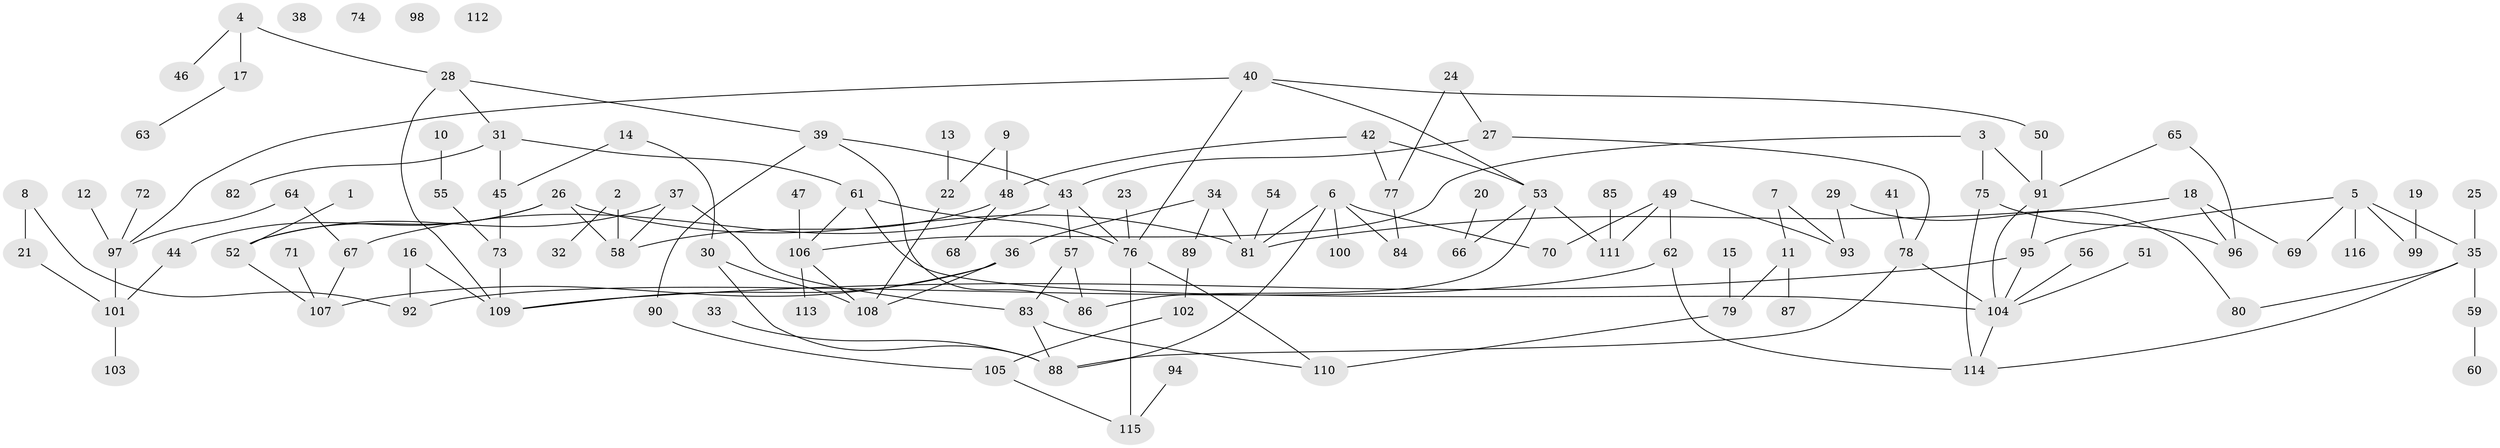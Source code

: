 // Generated by graph-tools (version 1.1) at 2025/49/03/09/25 03:49:09]
// undirected, 116 vertices, 149 edges
graph export_dot {
graph [start="1"]
  node [color=gray90,style=filled];
  1;
  2;
  3;
  4;
  5;
  6;
  7;
  8;
  9;
  10;
  11;
  12;
  13;
  14;
  15;
  16;
  17;
  18;
  19;
  20;
  21;
  22;
  23;
  24;
  25;
  26;
  27;
  28;
  29;
  30;
  31;
  32;
  33;
  34;
  35;
  36;
  37;
  38;
  39;
  40;
  41;
  42;
  43;
  44;
  45;
  46;
  47;
  48;
  49;
  50;
  51;
  52;
  53;
  54;
  55;
  56;
  57;
  58;
  59;
  60;
  61;
  62;
  63;
  64;
  65;
  66;
  67;
  68;
  69;
  70;
  71;
  72;
  73;
  74;
  75;
  76;
  77;
  78;
  79;
  80;
  81;
  82;
  83;
  84;
  85;
  86;
  87;
  88;
  89;
  90;
  91;
  92;
  93;
  94;
  95;
  96;
  97;
  98;
  99;
  100;
  101;
  102;
  103;
  104;
  105;
  106;
  107;
  108;
  109;
  110;
  111;
  112;
  113;
  114;
  115;
  116;
  1 -- 52;
  2 -- 32;
  2 -- 58;
  3 -- 75;
  3 -- 91;
  3 -- 106;
  4 -- 17;
  4 -- 28;
  4 -- 46;
  5 -- 35;
  5 -- 69;
  5 -- 95;
  5 -- 99;
  5 -- 116;
  6 -- 70;
  6 -- 81;
  6 -- 84;
  6 -- 88;
  6 -- 100;
  7 -- 11;
  7 -- 93;
  8 -- 21;
  8 -- 92;
  9 -- 22;
  9 -- 48;
  10 -- 55;
  11 -- 79;
  11 -- 87;
  12 -- 97;
  13 -- 22;
  14 -- 30;
  14 -- 45;
  15 -- 79;
  16 -- 92;
  16 -- 109;
  17 -- 63;
  18 -- 69;
  18 -- 81;
  18 -- 96;
  19 -- 99;
  20 -- 66;
  21 -- 101;
  22 -- 108;
  23 -- 76;
  24 -- 27;
  24 -- 77;
  25 -- 35;
  26 -- 44;
  26 -- 52;
  26 -- 58;
  26 -- 81;
  27 -- 43;
  27 -- 78;
  28 -- 31;
  28 -- 39;
  28 -- 109;
  29 -- 80;
  29 -- 93;
  30 -- 88;
  30 -- 108;
  31 -- 45;
  31 -- 61;
  31 -- 82;
  33 -- 88;
  34 -- 36;
  34 -- 81;
  34 -- 89;
  35 -- 59;
  35 -- 80;
  35 -- 114;
  36 -- 107;
  36 -- 108;
  36 -- 109;
  37 -- 52;
  37 -- 58;
  37 -- 83;
  39 -- 43;
  39 -- 86;
  39 -- 90;
  40 -- 50;
  40 -- 53;
  40 -- 76;
  40 -- 97;
  41 -- 78;
  42 -- 48;
  42 -- 53;
  42 -- 77;
  43 -- 57;
  43 -- 67;
  43 -- 76;
  44 -- 101;
  45 -- 73;
  47 -- 106;
  48 -- 58;
  48 -- 68;
  49 -- 62;
  49 -- 70;
  49 -- 93;
  49 -- 111;
  50 -- 91;
  51 -- 104;
  52 -- 107;
  53 -- 66;
  53 -- 86;
  53 -- 111;
  54 -- 81;
  55 -- 73;
  56 -- 104;
  57 -- 83;
  57 -- 86;
  59 -- 60;
  61 -- 76;
  61 -- 104;
  61 -- 106;
  62 -- 92;
  62 -- 114;
  64 -- 67;
  64 -- 97;
  65 -- 91;
  65 -- 96;
  67 -- 107;
  71 -- 107;
  72 -- 97;
  73 -- 109;
  75 -- 96;
  75 -- 114;
  76 -- 110;
  76 -- 115;
  77 -- 84;
  78 -- 88;
  78 -- 104;
  79 -- 110;
  83 -- 88;
  83 -- 110;
  85 -- 111;
  89 -- 102;
  90 -- 105;
  91 -- 95;
  91 -- 104;
  94 -- 115;
  95 -- 104;
  95 -- 109;
  97 -- 101;
  101 -- 103;
  102 -- 105;
  104 -- 114;
  105 -- 115;
  106 -- 108;
  106 -- 113;
}

